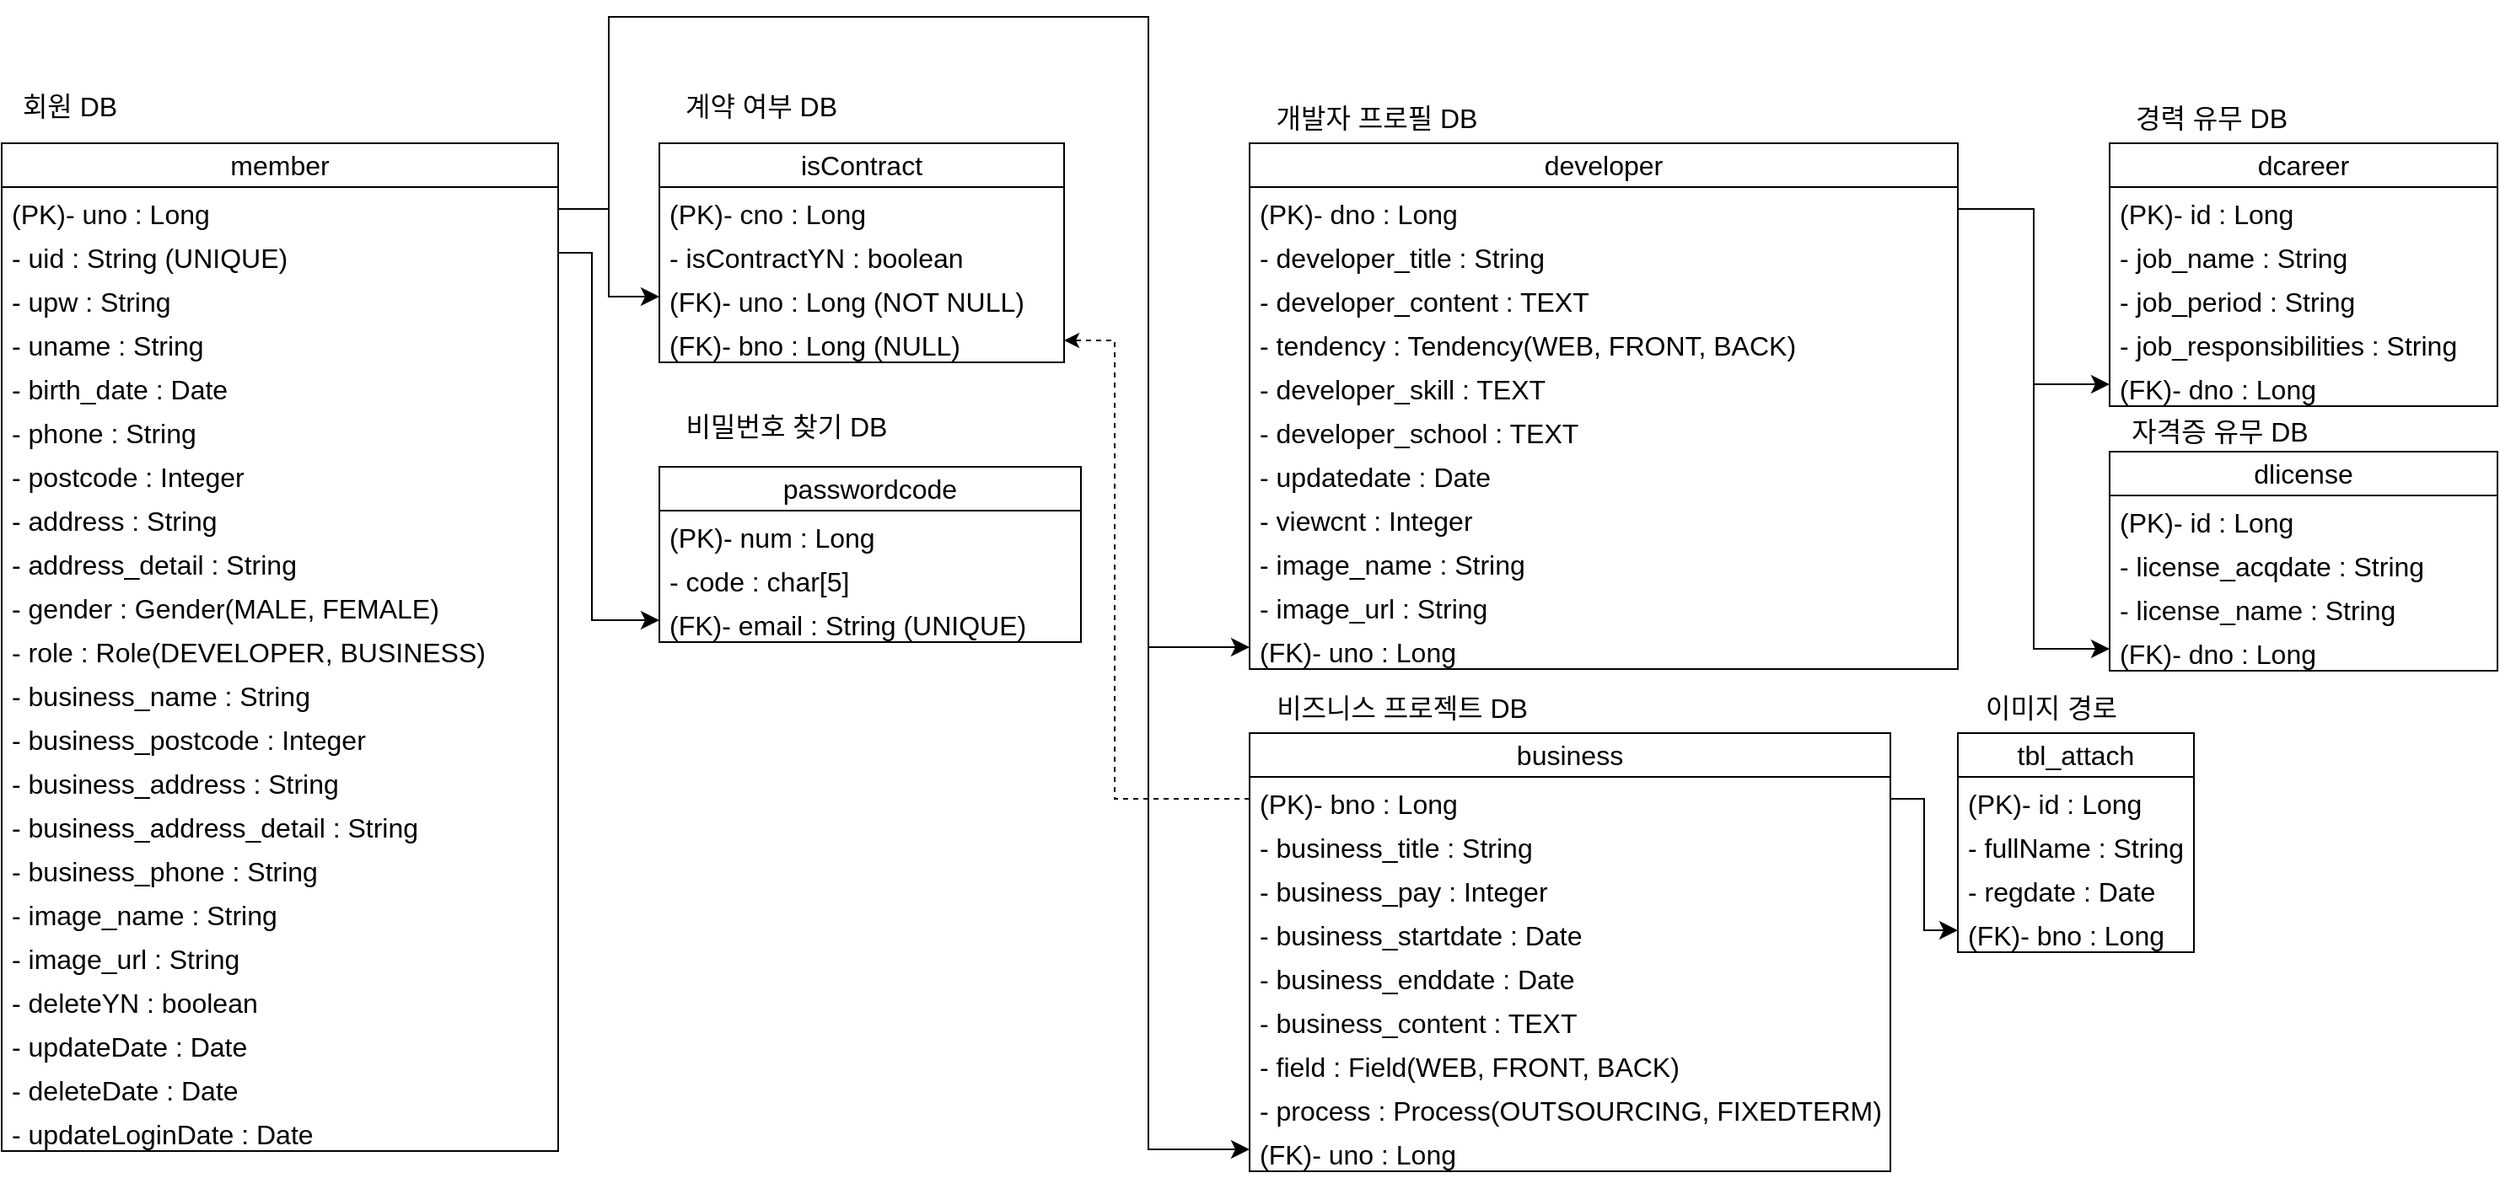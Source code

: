 <mxfile version="23.0.2" type="github">
  <diagram id="C5RBs43oDa-KdzZeNtuy" name="Page-1">
    <mxGraphModel dx="1687" dy="967" grid="1" gridSize="10" guides="1" tooltips="1" connect="1" arrows="1" fold="1" page="1" pageScale="1" pageWidth="827" pageHeight="1169" math="0" shadow="0">
      <root>
        <mxCell id="WIyWlLk6GJQsqaUBKTNV-0" />
        <mxCell id="WIyWlLk6GJQsqaUBKTNV-1" parent="WIyWlLk6GJQsqaUBKTNV-0" />
        <mxCell id="8T4NrdZd4m9MV7Kav79E-39" value="member" style="swimlane;fontStyle=0;childLayout=stackLayout;horizontal=1;startSize=26;fillColor=none;horizontalStack=0;resizeParent=1;resizeParentMax=0;resizeLast=0;collapsible=1;marginBottom=0;whiteSpace=wrap;html=1;fontSize=16;" vertex="1" parent="WIyWlLk6GJQsqaUBKTNV-1">
          <mxGeometry x="40" y="455" width="330" height="598" as="geometry" />
        </mxCell>
        <mxCell id="8T4NrdZd4m9MV7Kav79E-40" value="(PK)- uno : Long" style="text;strokeColor=none;fillColor=none;align=left;verticalAlign=top;spacingLeft=4;spacingRight=4;overflow=hidden;rotatable=0;points=[[0,0.5],[1,0.5]];portConstraint=eastwest;whiteSpace=wrap;html=1;fontSize=16;" vertex="1" parent="8T4NrdZd4m9MV7Kav79E-39">
          <mxGeometry y="26" width="330" height="26" as="geometry" />
        </mxCell>
        <mxCell id="8T4NrdZd4m9MV7Kav79E-41" value="- uid : String (UNIQUE)" style="text;strokeColor=none;fillColor=none;align=left;verticalAlign=top;spacingLeft=4;spacingRight=4;overflow=hidden;rotatable=0;points=[[0,0.5],[1,0.5]];portConstraint=eastwest;whiteSpace=wrap;html=1;fontSize=16;" vertex="1" parent="8T4NrdZd4m9MV7Kav79E-39">
          <mxGeometry y="52" width="330" height="26" as="geometry" />
        </mxCell>
        <mxCell id="8T4NrdZd4m9MV7Kav79E-42" value="- upw : String" style="text;strokeColor=none;fillColor=none;align=left;verticalAlign=top;spacingLeft=4;spacingRight=4;overflow=hidden;rotatable=0;points=[[0,0.5],[1,0.5]];portConstraint=eastwest;whiteSpace=wrap;html=1;fontSize=16;" vertex="1" parent="8T4NrdZd4m9MV7Kav79E-39">
          <mxGeometry y="78" width="330" height="26" as="geometry" />
        </mxCell>
        <mxCell id="8T4NrdZd4m9MV7Kav79E-47" value="- uname : String" style="text;strokeColor=none;fillColor=none;align=left;verticalAlign=top;spacingLeft=4;spacingRight=4;overflow=hidden;rotatable=0;points=[[0,0.5],[1,0.5]];portConstraint=eastwest;whiteSpace=wrap;html=1;fontSize=16;" vertex="1" parent="8T4NrdZd4m9MV7Kav79E-39">
          <mxGeometry y="104" width="330" height="26" as="geometry" />
        </mxCell>
        <mxCell id="8T4NrdZd4m9MV7Kav79E-48" value="- birth_date : Date" style="text;strokeColor=none;fillColor=none;align=left;verticalAlign=top;spacingLeft=4;spacingRight=4;overflow=hidden;rotatable=0;points=[[0,0.5],[1,0.5]];portConstraint=eastwest;whiteSpace=wrap;html=1;fontSize=16;" vertex="1" parent="8T4NrdZd4m9MV7Kav79E-39">
          <mxGeometry y="130" width="330" height="26" as="geometry" />
        </mxCell>
        <mxCell id="8T4NrdZd4m9MV7Kav79E-49" value="- phone : String" style="text;strokeColor=none;fillColor=none;align=left;verticalAlign=top;spacingLeft=4;spacingRight=4;overflow=hidden;rotatable=0;points=[[0,0.5],[1,0.5]];portConstraint=eastwest;whiteSpace=wrap;html=1;fontSize=16;" vertex="1" parent="8T4NrdZd4m9MV7Kav79E-39">
          <mxGeometry y="156" width="330" height="26" as="geometry" />
        </mxCell>
        <mxCell id="8T4NrdZd4m9MV7Kav79E-50" value="- postcode : Integer" style="text;strokeColor=none;fillColor=none;align=left;verticalAlign=top;spacingLeft=4;spacingRight=4;overflow=hidden;rotatable=0;points=[[0,0.5],[1,0.5]];portConstraint=eastwest;whiteSpace=wrap;html=1;fontSize=16;" vertex="1" parent="8T4NrdZd4m9MV7Kav79E-39">
          <mxGeometry y="182" width="330" height="26" as="geometry" />
        </mxCell>
        <mxCell id="8T4NrdZd4m9MV7Kav79E-51" value="- address : String" style="text;strokeColor=none;fillColor=none;align=left;verticalAlign=top;spacingLeft=4;spacingRight=4;overflow=hidden;rotatable=0;points=[[0,0.5],[1,0.5]];portConstraint=eastwest;whiteSpace=wrap;html=1;fontSize=16;" vertex="1" parent="8T4NrdZd4m9MV7Kav79E-39">
          <mxGeometry y="208" width="330" height="26" as="geometry" />
        </mxCell>
        <mxCell id="8T4NrdZd4m9MV7Kav79E-52" value="- address_detail : String" style="text;strokeColor=none;fillColor=none;align=left;verticalAlign=top;spacingLeft=4;spacingRight=4;overflow=hidden;rotatable=0;points=[[0,0.5],[1,0.5]];portConstraint=eastwest;whiteSpace=wrap;html=1;fontSize=16;" vertex="1" parent="8T4NrdZd4m9MV7Kav79E-39">
          <mxGeometry y="234" width="330" height="26" as="geometry" />
        </mxCell>
        <mxCell id="8T4NrdZd4m9MV7Kav79E-53" value="- gender : Gender(MALE, FEMALE)" style="text;strokeColor=none;fillColor=none;align=left;verticalAlign=top;spacingLeft=4;spacingRight=4;overflow=hidden;rotatable=0;points=[[0,0.5],[1,0.5]];portConstraint=eastwest;whiteSpace=wrap;html=1;fontSize=16;" vertex="1" parent="8T4NrdZd4m9MV7Kav79E-39">
          <mxGeometry y="260" width="330" height="26" as="geometry" />
        </mxCell>
        <mxCell id="8T4NrdZd4m9MV7Kav79E-54" value="- role : Role(DEVELOPER, BUSINESS)" style="text;strokeColor=none;fillColor=none;align=left;verticalAlign=top;spacingLeft=4;spacingRight=4;overflow=hidden;rotatable=0;points=[[0,0.5],[1,0.5]];portConstraint=eastwest;whiteSpace=wrap;html=1;fontSize=16;" vertex="1" parent="8T4NrdZd4m9MV7Kav79E-39">
          <mxGeometry y="286" width="330" height="26" as="geometry" />
        </mxCell>
        <mxCell id="8T4NrdZd4m9MV7Kav79E-55" value="- business_name : String" style="text;strokeColor=none;fillColor=none;align=left;verticalAlign=top;spacingLeft=4;spacingRight=4;overflow=hidden;rotatable=0;points=[[0,0.5],[1,0.5]];portConstraint=eastwest;whiteSpace=wrap;html=1;fontSize=16;" vertex="1" parent="8T4NrdZd4m9MV7Kav79E-39">
          <mxGeometry y="312" width="330" height="26" as="geometry" />
        </mxCell>
        <mxCell id="8T4NrdZd4m9MV7Kav79E-56" value="- business_postcode : Integer" style="text;strokeColor=none;fillColor=none;align=left;verticalAlign=top;spacingLeft=4;spacingRight=4;overflow=hidden;rotatable=0;points=[[0,0.5],[1,0.5]];portConstraint=eastwest;whiteSpace=wrap;html=1;fontSize=16;" vertex="1" parent="8T4NrdZd4m9MV7Kav79E-39">
          <mxGeometry y="338" width="330" height="26" as="geometry" />
        </mxCell>
        <mxCell id="8T4NrdZd4m9MV7Kav79E-57" value="- business_address : String" style="text;strokeColor=none;fillColor=none;align=left;verticalAlign=top;spacingLeft=4;spacingRight=4;overflow=hidden;rotatable=0;points=[[0,0.5],[1,0.5]];portConstraint=eastwest;whiteSpace=wrap;html=1;fontSize=16;" vertex="1" parent="8T4NrdZd4m9MV7Kav79E-39">
          <mxGeometry y="364" width="330" height="26" as="geometry" />
        </mxCell>
        <mxCell id="8T4NrdZd4m9MV7Kav79E-58" value="- business_address_detail : String" style="text;strokeColor=none;fillColor=none;align=left;verticalAlign=top;spacingLeft=4;spacingRight=4;overflow=hidden;rotatable=0;points=[[0,0.5],[1,0.5]];portConstraint=eastwest;whiteSpace=wrap;html=1;fontSize=16;" vertex="1" parent="8T4NrdZd4m9MV7Kav79E-39">
          <mxGeometry y="390" width="330" height="26" as="geometry" />
        </mxCell>
        <mxCell id="8T4NrdZd4m9MV7Kav79E-59" value="- business_phone : String" style="text;strokeColor=none;fillColor=none;align=left;verticalAlign=top;spacingLeft=4;spacingRight=4;overflow=hidden;rotatable=0;points=[[0,0.5],[1,0.5]];portConstraint=eastwest;whiteSpace=wrap;html=1;fontSize=16;" vertex="1" parent="8T4NrdZd4m9MV7Kav79E-39">
          <mxGeometry y="416" width="330" height="26" as="geometry" />
        </mxCell>
        <mxCell id="8T4NrdZd4m9MV7Kav79E-60" value="- image_name : String" style="text;strokeColor=none;fillColor=none;align=left;verticalAlign=top;spacingLeft=4;spacingRight=4;overflow=hidden;rotatable=0;points=[[0,0.5],[1,0.5]];portConstraint=eastwest;whiteSpace=wrap;html=1;fontSize=16;" vertex="1" parent="8T4NrdZd4m9MV7Kav79E-39">
          <mxGeometry y="442" width="330" height="26" as="geometry" />
        </mxCell>
        <mxCell id="8T4NrdZd4m9MV7Kav79E-61" value="- image_url : String" style="text;strokeColor=none;fillColor=none;align=left;verticalAlign=top;spacingLeft=4;spacingRight=4;overflow=hidden;rotatable=0;points=[[0,0.5],[1,0.5]];portConstraint=eastwest;whiteSpace=wrap;html=1;fontSize=16;" vertex="1" parent="8T4NrdZd4m9MV7Kav79E-39">
          <mxGeometry y="468" width="330" height="26" as="geometry" />
        </mxCell>
        <mxCell id="8T4NrdZd4m9MV7Kav79E-62" value="- deleteYN : boolean" style="text;strokeColor=none;fillColor=none;align=left;verticalAlign=top;spacingLeft=4;spacingRight=4;overflow=hidden;rotatable=0;points=[[0,0.5],[1,0.5]];portConstraint=eastwest;whiteSpace=wrap;html=1;fontSize=16;" vertex="1" parent="8T4NrdZd4m9MV7Kav79E-39">
          <mxGeometry y="494" width="330" height="26" as="geometry" />
        </mxCell>
        <mxCell id="8T4NrdZd4m9MV7Kav79E-63" value="- updateDate : Date" style="text;strokeColor=none;fillColor=none;align=left;verticalAlign=top;spacingLeft=4;spacingRight=4;overflow=hidden;rotatable=0;points=[[0,0.5],[1,0.5]];portConstraint=eastwest;whiteSpace=wrap;html=1;fontSize=16;" vertex="1" parent="8T4NrdZd4m9MV7Kav79E-39">
          <mxGeometry y="520" width="330" height="26" as="geometry" />
        </mxCell>
        <mxCell id="8T4NrdZd4m9MV7Kav79E-64" value="- deleteDate : Date" style="text;strokeColor=none;fillColor=none;align=left;verticalAlign=top;spacingLeft=4;spacingRight=4;overflow=hidden;rotatable=0;points=[[0,0.5],[1,0.5]];portConstraint=eastwest;whiteSpace=wrap;html=1;fontSize=16;" vertex="1" parent="8T4NrdZd4m9MV7Kav79E-39">
          <mxGeometry y="546" width="330" height="26" as="geometry" />
        </mxCell>
        <mxCell id="8T4NrdZd4m9MV7Kav79E-65" value="- updateLoginDate : Date" style="text;strokeColor=none;fillColor=none;align=left;verticalAlign=top;spacingLeft=4;spacingRight=4;overflow=hidden;rotatable=0;points=[[0,0.5],[1,0.5]];portConstraint=eastwest;whiteSpace=wrap;html=1;fontSize=16;" vertex="1" parent="8T4NrdZd4m9MV7Kav79E-39">
          <mxGeometry y="572" width="330" height="26" as="geometry" />
        </mxCell>
        <mxCell id="8T4NrdZd4m9MV7Kav79E-67" value="isContract" style="swimlane;fontStyle=0;childLayout=stackLayout;horizontal=1;startSize=26;fillColor=none;horizontalStack=0;resizeParent=1;resizeParentMax=0;resizeLast=0;collapsible=1;marginBottom=0;whiteSpace=wrap;html=1;fontSize=16;" vertex="1" parent="WIyWlLk6GJQsqaUBKTNV-1">
          <mxGeometry x="430" y="455" width="240" height="130" as="geometry" />
        </mxCell>
        <mxCell id="8T4NrdZd4m9MV7Kav79E-68" value="(PK)- cno : Long" style="text;strokeColor=none;fillColor=none;align=left;verticalAlign=top;spacingLeft=4;spacingRight=4;overflow=hidden;rotatable=0;points=[[0,0.5],[1,0.5]];portConstraint=eastwest;whiteSpace=wrap;html=1;fontSize=16;" vertex="1" parent="8T4NrdZd4m9MV7Kav79E-67">
          <mxGeometry y="26" width="240" height="26" as="geometry" />
        </mxCell>
        <mxCell id="8T4NrdZd4m9MV7Kav79E-69" value="- isContractYN : boolean" style="text;strokeColor=none;fillColor=none;align=left;verticalAlign=top;spacingLeft=4;spacingRight=4;overflow=hidden;rotatable=0;points=[[0,0.5],[1,0.5]];portConstraint=eastwest;whiteSpace=wrap;html=1;fontSize=16;" vertex="1" parent="8T4NrdZd4m9MV7Kav79E-67">
          <mxGeometry y="52" width="240" height="26" as="geometry" />
        </mxCell>
        <mxCell id="8T4NrdZd4m9MV7Kav79E-70" value="(FK)- uno : Long (NOT NULL)" style="text;strokeColor=none;fillColor=none;align=left;verticalAlign=top;spacingLeft=4;spacingRight=4;overflow=hidden;rotatable=0;points=[[0,0.5],[1,0.5]];portConstraint=eastwest;whiteSpace=wrap;html=1;fontSize=16;" vertex="1" parent="8T4NrdZd4m9MV7Kav79E-67">
          <mxGeometry y="78" width="240" height="26" as="geometry" />
        </mxCell>
        <mxCell id="8T4NrdZd4m9MV7Kav79E-71" value="(FK)- bno : Long (NULL)" style="text;strokeColor=none;fillColor=none;align=left;verticalAlign=top;spacingLeft=4;spacingRight=4;overflow=hidden;rotatable=0;points=[[0,0.5],[1,0.5]];portConstraint=eastwest;whiteSpace=wrap;html=1;fontSize=16;" vertex="1" parent="8T4NrdZd4m9MV7Kav79E-67">
          <mxGeometry y="104" width="240" height="26" as="geometry" />
        </mxCell>
        <mxCell id="8T4NrdZd4m9MV7Kav79E-72" value="passwordcode" style="swimlane;fontStyle=0;childLayout=stackLayout;horizontal=1;startSize=26;fillColor=none;horizontalStack=0;resizeParent=1;resizeParentMax=0;resizeLast=0;collapsible=1;marginBottom=0;whiteSpace=wrap;html=1;fontSize=16;" vertex="1" parent="WIyWlLk6GJQsqaUBKTNV-1">
          <mxGeometry x="430" y="647" width="250" height="104" as="geometry" />
        </mxCell>
        <mxCell id="8T4NrdZd4m9MV7Kav79E-73" value="(PK)- num : Long" style="text;strokeColor=none;fillColor=none;align=left;verticalAlign=top;spacingLeft=4;spacingRight=4;overflow=hidden;rotatable=0;points=[[0,0.5],[1,0.5]];portConstraint=eastwest;whiteSpace=wrap;html=1;fontSize=16;" vertex="1" parent="8T4NrdZd4m9MV7Kav79E-72">
          <mxGeometry y="26" width="250" height="26" as="geometry" />
        </mxCell>
        <mxCell id="8T4NrdZd4m9MV7Kav79E-74" value="- code : char[5]" style="text;strokeColor=none;fillColor=none;align=left;verticalAlign=top;spacingLeft=4;spacingRight=4;overflow=hidden;rotatable=0;points=[[0,0.5],[1,0.5]];portConstraint=eastwest;whiteSpace=wrap;html=1;fontSize=16;" vertex="1" parent="8T4NrdZd4m9MV7Kav79E-72">
          <mxGeometry y="52" width="250" height="26" as="geometry" />
        </mxCell>
        <mxCell id="8T4NrdZd4m9MV7Kav79E-75" value="(FK)- email : String (UNIQUE)" style="text;strokeColor=none;fillColor=none;align=left;verticalAlign=top;spacingLeft=4;spacingRight=4;overflow=hidden;rotatable=0;points=[[0,0.5],[1,0.5]];portConstraint=eastwest;whiteSpace=wrap;html=1;fontSize=16;" vertex="1" parent="8T4NrdZd4m9MV7Kav79E-72">
          <mxGeometry y="78" width="250" height="26" as="geometry" />
        </mxCell>
        <mxCell id="8T4NrdZd4m9MV7Kav79E-76" value="비밀번호 찾기 DB" style="text;html=1;align=center;verticalAlign=middle;resizable=0;points=[];autosize=1;strokeColor=none;fillColor=none;fontSize=16;" vertex="1" parent="WIyWlLk6GJQsqaUBKTNV-1">
          <mxGeometry x="430" y="608" width="150" height="30" as="geometry" />
        </mxCell>
        <mxCell id="8T4NrdZd4m9MV7Kav79E-77" value="계약 여부 DB" style="text;html=1;align=center;verticalAlign=middle;resizable=0;points=[];autosize=1;strokeColor=none;fillColor=none;fontSize=16;" vertex="1" parent="WIyWlLk6GJQsqaUBKTNV-1">
          <mxGeometry x="430" y="418" width="120" height="30" as="geometry" />
        </mxCell>
        <mxCell id="8T4NrdZd4m9MV7Kav79E-78" value="회원 DB" style="text;html=1;align=center;verticalAlign=middle;resizable=0;points=[];autosize=1;strokeColor=none;fillColor=none;fontSize=16;" vertex="1" parent="WIyWlLk6GJQsqaUBKTNV-1">
          <mxGeometry x="40" y="418" width="80" height="30" as="geometry" />
        </mxCell>
        <mxCell id="8T4NrdZd4m9MV7Kav79E-79" value="developer" style="swimlane;fontStyle=0;childLayout=stackLayout;horizontal=1;startSize=26;fillColor=none;horizontalStack=0;resizeParent=1;resizeParentMax=0;resizeLast=0;collapsible=1;marginBottom=0;whiteSpace=wrap;html=1;fontSize=16;" vertex="1" parent="WIyWlLk6GJQsqaUBKTNV-1">
          <mxGeometry x="780" y="455" width="420" height="312" as="geometry" />
        </mxCell>
        <mxCell id="8T4NrdZd4m9MV7Kav79E-80" value="(PK)- dno : Long" style="text;strokeColor=none;fillColor=none;align=left;verticalAlign=top;spacingLeft=4;spacingRight=4;overflow=hidden;rotatable=0;points=[[0,0.5],[1,0.5]];portConstraint=eastwest;whiteSpace=wrap;html=1;fontSize=16;" vertex="1" parent="8T4NrdZd4m9MV7Kav79E-79">
          <mxGeometry y="26" width="420" height="26" as="geometry" />
        </mxCell>
        <mxCell id="8T4NrdZd4m9MV7Kav79E-81" value="- developer_title : String" style="text;strokeColor=none;fillColor=none;align=left;verticalAlign=top;spacingLeft=4;spacingRight=4;overflow=hidden;rotatable=0;points=[[0,0.5],[1,0.5]];portConstraint=eastwest;whiteSpace=wrap;html=1;fontSize=16;" vertex="1" parent="8T4NrdZd4m9MV7Kav79E-79">
          <mxGeometry y="52" width="420" height="26" as="geometry" />
        </mxCell>
        <mxCell id="8T4NrdZd4m9MV7Kav79E-82" value="- developer_content : TEXT" style="text;strokeColor=none;fillColor=none;align=left;verticalAlign=top;spacingLeft=4;spacingRight=4;overflow=hidden;rotatable=0;points=[[0,0.5],[1,0.5]];portConstraint=eastwest;whiteSpace=wrap;html=1;fontSize=16;" vertex="1" parent="8T4NrdZd4m9MV7Kav79E-79">
          <mxGeometry y="78" width="420" height="26" as="geometry" />
        </mxCell>
        <mxCell id="8T4NrdZd4m9MV7Kav79E-83" value="- tendency : Tendency(WEB, FRONT, BACK)" style="text;strokeColor=none;fillColor=none;align=left;verticalAlign=top;spacingLeft=4;spacingRight=4;overflow=hidden;rotatable=0;points=[[0,0.5],[1,0.5]];portConstraint=eastwest;whiteSpace=wrap;html=1;fontSize=16;" vertex="1" parent="8T4NrdZd4m9MV7Kav79E-79">
          <mxGeometry y="104" width="420" height="26" as="geometry" />
        </mxCell>
        <mxCell id="8T4NrdZd4m9MV7Kav79E-84" value="- developer_skill : TEXT" style="text;strokeColor=none;fillColor=none;align=left;verticalAlign=top;spacingLeft=4;spacingRight=4;overflow=hidden;rotatable=0;points=[[0,0.5],[1,0.5]];portConstraint=eastwest;whiteSpace=wrap;html=1;fontSize=16;" vertex="1" parent="8T4NrdZd4m9MV7Kav79E-79">
          <mxGeometry y="130" width="420" height="26" as="geometry" />
        </mxCell>
        <mxCell id="8T4NrdZd4m9MV7Kav79E-85" value="- developer_school : TEXT" style="text;strokeColor=none;fillColor=none;align=left;verticalAlign=top;spacingLeft=4;spacingRight=4;overflow=hidden;rotatable=0;points=[[0,0.5],[1,0.5]];portConstraint=eastwest;whiteSpace=wrap;html=1;fontSize=16;" vertex="1" parent="8T4NrdZd4m9MV7Kav79E-79">
          <mxGeometry y="156" width="420" height="26" as="geometry" />
        </mxCell>
        <mxCell id="8T4NrdZd4m9MV7Kav79E-86" value="- updatedate : Date" style="text;strokeColor=none;fillColor=none;align=left;verticalAlign=top;spacingLeft=4;spacingRight=4;overflow=hidden;rotatable=0;points=[[0,0.5],[1,0.5]];portConstraint=eastwest;whiteSpace=wrap;html=1;fontSize=16;" vertex="1" parent="8T4NrdZd4m9MV7Kav79E-79">
          <mxGeometry y="182" width="420" height="26" as="geometry" />
        </mxCell>
        <mxCell id="8T4NrdZd4m9MV7Kav79E-87" value="- viewcnt : Integer" style="text;strokeColor=none;fillColor=none;align=left;verticalAlign=top;spacingLeft=4;spacingRight=4;overflow=hidden;rotatable=0;points=[[0,0.5],[1,0.5]];portConstraint=eastwest;whiteSpace=wrap;html=1;fontSize=16;" vertex="1" parent="8T4NrdZd4m9MV7Kav79E-79">
          <mxGeometry y="208" width="420" height="26" as="geometry" />
        </mxCell>
        <mxCell id="8T4NrdZd4m9MV7Kav79E-88" value="- image_name : String" style="text;strokeColor=none;fillColor=none;align=left;verticalAlign=top;spacingLeft=4;spacingRight=4;overflow=hidden;rotatable=0;points=[[0,0.5],[1,0.5]];portConstraint=eastwest;whiteSpace=wrap;html=1;fontSize=16;" vertex="1" parent="8T4NrdZd4m9MV7Kav79E-79">
          <mxGeometry y="234" width="420" height="26" as="geometry" />
        </mxCell>
        <mxCell id="8T4NrdZd4m9MV7Kav79E-89" value="- image_url : String" style="text;strokeColor=none;fillColor=none;align=left;verticalAlign=top;spacingLeft=4;spacingRight=4;overflow=hidden;rotatable=0;points=[[0,0.5],[1,0.5]];portConstraint=eastwest;whiteSpace=wrap;html=1;fontSize=16;" vertex="1" parent="8T4NrdZd4m9MV7Kav79E-79">
          <mxGeometry y="260" width="420" height="26" as="geometry" />
        </mxCell>
        <mxCell id="8T4NrdZd4m9MV7Kav79E-90" value="(FK)- uno : Long" style="text;strokeColor=none;fillColor=none;align=left;verticalAlign=top;spacingLeft=4;spacingRight=4;overflow=hidden;rotatable=0;points=[[0,0.5],[1,0.5]];portConstraint=eastwest;whiteSpace=wrap;html=1;fontSize=16;" vertex="1" parent="8T4NrdZd4m9MV7Kav79E-79">
          <mxGeometry y="286" width="420" height="26" as="geometry" />
        </mxCell>
        <mxCell id="8T4NrdZd4m9MV7Kav79E-91" value="tbl_attach" style="swimlane;fontStyle=0;childLayout=stackLayout;horizontal=1;startSize=26;fillColor=none;horizontalStack=0;resizeParent=1;resizeParentMax=0;resizeLast=0;collapsible=1;marginBottom=0;whiteSpace=wrap;html=1;fontSize=16;" vertex="1" parent="WIyWlLk6GJQsqaUBKTNV-1">
          <mxGeometry x="1200" y="805" width="140" height="130" as="geometry" />
        </mxCell>
        <mxCell id="8T4NrdZd4m9MV7Kav79E-92" value="(PK)- id : Long" style="text;strokeColor=none;fillColor=none;align=left;verticalAlign=top;spacingLeft=4;spacingRight=4;overflow=hidden;rotatable=0;points=[[0,0.5],[1,0.5]];portConstraint=eastwest;whiteSpace=wrap;html=1;fontSize=16;" vertex="1" parent="8T4NrdZd4m9MV7Kav79E-91">
          <mxGeometry y="26" width="140" height="26" as="geometry" />
        </mxCell>
        <mxCell id="8T4NrdZd4m9MV7Kav79E-93" value="- fullName : String" style="text;strokeColor=none;fillColor=none;align=left;verticalAlign=top;spacingLeft=4;spacingRight=4;overflow=hidden;rotatable=0;points=[[0,0.5],[1,0.5]];portConstraint=eastwest;whiteSpace=wrap;html=1;fontSize=16;" vertex="1" parent="8T4NrdZd4m9MV7Kav79E-91">
          <mxGeometry y="52" width="140" height="26" as="geometry" />
        </mxCell>
        <mxCell id="8T4NrdZd4m9MV7Kav79E-94" value="- regdate : Date" style="text;strokeColor=none;fillColor=none;align=left;verticalAlign=top;spacingLeft=4;spacingRight=4;overflow=hidden;rotatable=0;points=[[0,0.5],[1,0.5]];portConstraint=eastwest;whiteSpace=wrap;html=1;fontSize=16;" vertex="1" parent="8T4NrdZd4m9MV7Kav79E-91">
          <mxGeometry y="78" width="140" height="26" as="geometry" />
        </mxCell>
        <mxCell id="8T4NrdZd4m9MV7Kav79E-124" value="(FK)- bno : Long" style="text;strokeColor=none;fillColor=none;align=left;verticalAlign=top;spacingLeft=4;spacingRight=4;overflow=hidden;rotatable=0;points=[[0,0.5],[1,0.5]];portConstraint=eastwest;whiteSpace=wrap;html=1;fontSize=16;" vertex="1" parent="8T4NrdZd4m9MV7Kav79E-91">
          <mxGeometry y="104" width="140" height="26" as="geometry" />
        </mxCell>
        <mxCell id="8T4NrdZd4m9MV7Kav79E-99" value="dcareer" style="swimlane;fontStyle=0;childLayout=stackLayout;horizontal=1;startSize=26;fillColor=none;horizontalStack=0;resizeParent=1;resizeParentMax=0;resizeLast=0;collapsible=1;marginBottom=0;whiteSpace=wrap;html=1;fontSize=16;" vertex="1" parent="WIyWlLk6GJQsqaUBKTNV-1">
          <mxGeometry x="1290" y="455" width="230" height="156" as="geometry" />
        </mxCell>
        <mxCell id="8T4NrdZd4m9MV7Kav79E-100" value="(PK)- id : Long" style="text;strokeColor=none;fillColor=none;align=left;verticalAlign=top;spacingLeft=4;spacingRight=4;overflow=hidden;rotatable=0;points=[[0,0.5],[1,0.5]];portConstraint=eastwest;whiteSpace=wrap;html=1;fontSize=16;" vertex="1" parent="8T4NrdZd4m9MV7Kav79E-99">
          <mxGeometry y="26" width="230" height="26" as="geometry" />
        </mxCell>
        <mxCell id="8T4NrdZd4m9MV7Kav79E-101" value="- job_name : String" style="text;strokeColor=none;fillColor=none;align=left;verticalAlign=top;spacingLeft=4;spacingRight=4;overflow=hidden;rotatable=0;points=[[0,0.5],[1,0.5]];portConstraint=eastwest;whiteSpace=wrap;html=1;fontSize=16;" vertex="1" parent="8T4NrdZd4m9MV7Kav79E-99">
          <mxGeometry y="52" width="230" height="26" as="geometry" />
        </mxCell>
        <mxCell id="8T4NrdZd4m9MV7Kav79E-102" value="- job_period : String" style="text;strokeColor=none;fillColor=none;align=left;verticalAlign=top;spacingLeft=4;spacingRight=4;overflow=hidden;rotatable=0;points=[[0,0.5],[1,0.5]];portConstraint=eastwest;whiteSpace=wrap;html=1;fontSize=16;" vertex="1" parent="8T4NrdZd4m9MV7Kav79E-99">
          <mxGeometry y="78" width="230" height="26" as="geometry" />
        </mxCell>
        <mxCell id="8T4NrdZd4m9MV7Kav79E-111" value="- job_responsibilities : String" style="text;strokeColor=none;fillColor=none;align=left;verticalAlign=top;spacingLeft=4;spacingRight=4;overflow=hidden;rotatable=0;points=[[0,0.5],[1,0.5]];portConstraint=eastwest;whiteSpace=wrap;html=1;fontSize=16;" vertex="1" parent="8T4NrdZd4m9MV7Kav79E-99">
          <mxGeometry y="104" width="230" height="26" as="geometry" />
        </mxCell>
        <mxCell id="8T4NrdZd4m9MV7Kav79E-112" value="(FK)- dno : Long" style="text;strokeColor=none;fillColor=none;align=left;verticalAlign=top;spacingLeft=4;spacingRight=4;overflow=hidden;rotatable=0;points=[[0,0.5],[1,0.5]];portConstraint=eastwest;whiteSpace=wrap;html=1;fontSize=16;" vertex="1" parent="8T4NrdZd4m9MV7Kav79E-99">
          <mxGeometry y="130" width="230" height="26" as="geometry" />
        </mxCell>
        <mxCell id="8T4NrdZd4m9MV7Kav79E-103" value="business" style="swimlane;fontStyle=0;childLayout=stackLayout;horizontal=1;startSize=26;fillColor=none;horizontalStack=0;resizeParent=1;resizeParentMax=0;resizeLast=0;collapsible=1;marginBottom=0;whiteSpace=wrap;html=1;fontSize=16;" vertex="1" parent="WIyWlLk6GJQsqaUBKTNV-1">
          <mxGeometry x="780" y="805" width="380" height="260" as="geometry" />
        </mxCell>
        <mxCell id="8T4NrdZd4m9MV7Kav79E-104" value="(PK)- bno : Long" style="text;strokeColor=none;fillColor=none;align=left;verticalAlign=top;spacingLeft=4;spacingRight=4;overflow=hidden;rotatable=0;points=[[0,0.5],[1,0.5]];portConstraint=eastwest;whiteSpace=wrap;html=1;fontSize=16;" vertex="1" parent="8T4NrdZd4m9MV7Kav79E-103">
          <mxGeometry y="26" width="380" height="26" as="geometry" />
        </mxCell>
        <mxCell id="8T4NrdZd4m9MV7Kav79E-105" value="- business_title : String" style="text;strokeColor=none;fillColor=none;align=left;verticalAlign=top;spacingLeft=4;spacingRight=4;overflow=hidden;rotatable=0;points=[[0,0.5],[1,0.5]];portConstraint=eastwest;whiteSpace=wrap;html=1;fontSize=16;" vertex="1" parent="8T4NrdZd4m9MV7Kav79E-103">
          <mxGeometry y="52" width="380" height="26" as="geometry" />
        </mxCell>
        <mxCell id="8T4NrdZd4m9MV7Kav79E-106" value="- business_pay : Integer" style="text;strokeColor=none;fillColor=none;align=left;verticalAlign=top;spacingLeft=4;spacingRight=4;overflow=hidden;rotatable=0;points=[[0,0.5],[1,0.5]];portConstraint=eastwest;whiteSpace=wrap;html=1;fontSize=16;" vertex="1" parent="8T4NrdZd4m9MV7Kav79E-103">
          <mxGeometry y="78" width="380" height="26" as="geometry" />
        </mxCell>
        <mxCell id="8T4NrdZd4m9MV7Kav79E-117" value="- business_startdate : Date" style="text;strokeColor=none;fillColor=none;align=left;verticalAlign=top;spacingLeft=4;spacingRight=4;overflow=hidden;rotatable=0;points=[[0,0.5],[1,0.5]];portConstraint=eastwest;whiteSpace=wrap;html=1;fontSize=16;" vertex="1" parent="8T4NrdZd4m9MV7Kav79E-103">
          <mxGeometry y="104" width="380" height="26" as="geometry" />
        </mxCell>
        <mxCell id="8T4NrdZd4m9MV7Kav79E-118" value="- business_enddate : Date" style="text;strokeColor=none;fillColor=none;align=left;verticalAlign=top;spacingLeft=4;spacingRight=4;overflow=hidden;rotatable=0;points=[[0,0.5],[1,0.5]];portConstraint=eastwest;whiteSpace=wrap;html=1;fontSize=16;" vertex="1" parent="8T4NrdZd4m9MV7Kav79E-103">
          <mxGeometry y="130" width="380" height="26" as="geometry" />
        </mxCell>
        <mxCell id="8T4NrdZd4m9MV7Kav79E-119" value="- business_content : TEXT" style="text;strokeColor=none;fillColor=none;align=left;verticalAlign=top;spacingLeft=4;spacingRight=4;overflow=hidden;rotatable=0;points=[[0,0.5],[1,0.5]];portConstraint=eastwest;whiteSpace=wrap;html=1;fontSize=16;" vertex="1" parent="8T4NrdZd4m9MV7Kav79E-103">
          <mxGeometry y="156" width="380" height="26" as="geometry" />
        </mxCell>
        <mxCell id="8T4NrdZd4m9MV7Kav79E-120" value="- field : Field(WEB, FRONT, BACK)" style="text;strokeColor=none;fillColor=none;align=left;verticalAlign=top;spacingLeft=4;spacingRight=4;overflow=hidden;rotatable=0;points=[[0,0.5],[1,0.5]];portConstraint=eastwest;whiteSpace=wrap;html=1;fontSize=16;" vertex="1" parent="8T4NrdZd4m9MV7Kav79E-103">
          <mxGeometry y="182" width="380" height="26" as="geometry" />
        </mxCell>
        <mxCell id="8T4NrdZd4m9MV7Kav79E-121" value="- process : Process(OUTSOURCING, FIXEDTERM)" style="text;strokeColor=none;fillColor=none;align=left;verticalAlign=top;spacingLeft=4;spacingRight=4;overflow=hidden;rotatable=0;points=[[0,0.5],[1,0.5]];portConstraint=eastwest;whiteSpace=wrap;html=1;fontSize=16;" vertex="1" parent="8T4NrdZd4m9MV7Kav79E-103">
          <mxGeometry y="208" width="380" height="26" as="geometry" />
        </mxCell>
        <mxCell id="8T4NrdZd4m9MV7Kav79E-122" value="(FK)- uno : Long" style="text;strokeColor=none;fillColor=none;align=left;verticalAlign=top;spacingLeft=4;spacingRight=4;overflow=hidden;rotatable=0;points=[[0,0.5],[1,0.5]];portConstraint=eastwest;whiteSpace=wrap;html=1;fontSize=16;" vertex="1" parent="8T4NrdZd4m9MV7Kav79E-103">
          <mxGeometry y="234" width="380" height="26" as="geometry" />
        </mxCell>
        <mxCell id="8T4NrdZd4m9MV7Kav79E-107" value="dlicense" style="swimlane;fontStyle=0;childLayout=stackLayout;horizontal=1;startSize=26;fillColor=none;horizontalStack=0;resizeParent=1;resizeParentMax=0;resizeLast=0;collapsible=1;marginBottom=0;whiteSpace=wrap;html=1;fontSize=16;" vertex="1" parent="WIyWlLk6GJQsqaUBKTNV-1">
          <mxGeometry x="1290" y="638" width="230" height="130" as="geometry" />
        </mxCell>
        <mxCell id="8T4NrdZd4m9MV7Kav79E-108" value="(PK)- id : Long" style="text;strokeColor=none;fillColor=none;align=left;verticalAlign=top;spacingLeft=4;spacingRight=4;overflow=hidden;rotatable=0;points=[[0,0.5],[1,0.5]];portConstraint=eastwest;whiteSpace=wrap;html=1;fontSize=16;" vertex="1" parent="8T4NrdZd4m9MV7Kav79E-107">
          <mxGeometry y="26" width="230" height="26" as="geometry" />
        </mxCell>
        <mxCell id="8T4NrdZd4m9MV7Kav79E-109" value="- license_acqdate : String" style="text;strokeColor=none;fillColor=none;align=left;verticalAlign=top;spacingLeft=4;spacingRight=4;overflow=hidden;rotatable=0;points=[[0,0.5],[1,0.5]];portConstraint=eastwest;whiteSpace=wrap;html=1;fontSize=16;" vertex="1" parent="8T4NrdZd4m9MV7Kav79E-107">
          <mxGeometry y="52" width="230" height="26" as="geometry" />
        </mxCell>
        <mxCell id="8T4NrdZd4m9MV7Kav79E-110" value="- license_name : String" style="text;strokeColor=none;fillColor=none;align=left;verticalAlign=top;spacingLeft=4;spacingRight=4;overflow=hidden;rotatable=0;points=[[0,0.5],[1,0.5]];portConstraint=eastwest;whiteSpace=wrap;html=1;fontSize=16;" vertex="1" parent="8T4NrdZd4m9MV7Kav79E-107">
          <mxGeometry y="78" width="230" height="26" as="geometry" />
        </mxCell>
        <mxCell id="8T4NrdZd4m9MV7Kav79E-113" value="(FK)- dno : Long" style="text;strokeColor=none;fillColor=none;align=left;verticalAlign=top;spacingLeft=4;spacingRight=4;overflow=hidden;rotatable=0;points=[[0,0.5],[1,0.5]];portConstraint=eastwest;whiteSpace=wrap;html=1;fontSize=16;" vertex="1" parent="8T4NrdZd4m9MV7Kav79E-107">
          <mxGeometry y="104" width="230" height="26" as="geometry" />
        </mxCell>
        <mxCell id="8T4NrdZd4m9MV7Kav79E-114" value="자격증 유무 DB" style="text;html=1;align=center;verticalAlign=middle;resizable=0;points=[];autosize=1;strokeColor=none;fillColor=none;fontSize=16;" vertex="1" parent="WIyWlLk6GJQsqaUBKTNV-1">
          <mxGeometry x="1290" y="611" width="130" height="30" as="geometry" />
        </mxCell>
        <mxCell id="8T4NrdZd4m9MV7Kav79E-115" value="경력 유무 DB" style="text;html=1;align=center;verticalAlign=middle;resizable=0;points=[];autosize=1;strokeColor=none;fillColor=none;fontSize=16;" vertex="1" parent="WIyWlLk6GJQsqaUBKTNV-1">
          <mxGeometry x="1290" y="425" width="120" height="30" as="geometry" />
        </mxCell>
        <mxCell id="8T4NrdZd4m9MV7Kav79E-116" value="개발자 프로필 DB" style="text;html=1;align=center;verticalAlign=middle;resizable=0;points=[];autosize=1;strokeColor=none;fillColor=none;fontSize=16;" vertex="1" parent="WIyWlLk6GJQsqaUBKTNV-1">
          <mxGeometry x="780" y="425" width="150" height="30" as="geometry" />
        </mxCell>
        <mxCell id="8T4NrdZd4m9MV7Kav79E-123" value="비즈니스 프로젝트 DB" style="text;html=1;align=center;verticalAlign=middle;resizable=0;points=[];autosize=1;strokeColor=none;fillColor=none;fontSize=16;" vertex="1" parent="WIyWlLk6GJQsqaUBKTNV-1">
          <mxGeometry x="780" y="775" width="180" height="30" as="geometry" />
        </mxCell>
        <mxCell id="8T4NrdZd4m9MV7Kav79E-125" style="edgeStyle=orthogonalEdgeStyle;rounded=0;orthogonalLoop=1;jettySize=auto;html=1;fontSize=12;startSize=8;endSize=8;" edge="1" parent="WIyWlLk6GJQsqaUBKTNV-1" source="8T4NrdZd4m9MV7Kav79E-40" target="8T4NrdZd4m9MV7Kav79E-70">
          <mxGeometry relative="1" as="geometry" />
        </mxCell>
        <mxCell id="8T4NrdZd4m9MV7Kav79E-126" style="edgeStyle=orthogonalEdgeStyle;rounded=0;orthogonalLoop=1;jettySize=auto;html=1;fontSize=12;startSize=8;endSize=8;" edge="1" parent="WIyWlLk6GJQsqaUBKTNV-1" source="8T4NrdZd4m9MV7Kav79E-41" target="8T4NrdZd4m9MV7Kav79E-75">
          <mxGeometry relative="1" as="geometry">
            <Array as="points">
              <mxPoint x="390" y="520" />
              <mxPoint x="390" y="738" />
            </Array>
          </mxGeometry>
        </mxCell>
        <mxCell id="8T4NrdZd4m9MV7Kav79E-128" style="edgeStyle=orthogonalEdgeStyle;rounded=0;orthogonalLoop=1;jettySize=auto;html=1;fontSize=12;startSize=8;endSize=8;" edge="1" parent="WIyWlLk6GJQsqaUBKTNV-1" source="8T4NrdZd4m9MV7Kav79E-40" target="8T4NrdZd4m9MV7Kav79E-90">
          <mxGeometry relative="1" as="geometry">
            <Array as="points">
              <mxPoint x="400" y="494" />
              <mxPoint x="400" y="380" />
              <mxPoint x="720" y="380" />
              <mxPoint x="720" y="754" />
            </Array>
          </mxGeometry>
        </mxCell>
        <mxCell id="8T4NrdZd4m9MV7Kav79E-129" style="edgeStyle=orthogonalEdgeStyle;rounded=0;orthogonalLoop=1;jettySize=auto;html=1;fontSize=12;startSize=8;endSize=8;" edge="1" parent="WIyWlLk6GJQsqaUBKTNV-1" source="8T4NrdZd4m9MV7Kav79E-40" target="8T4NrdZd4m9MV7Kav79E-122">
          <mxGeometry relative="1" as="geometry">
            <Array as="points">
              <mxPoint x="400" y="494" />
              <mxPoint x="400" y="380" />
              <mxPoint x="720" y="380" />
              <mxPoint x="720" y="1052" />
            </Array>
          </mxGeometry>
        </mxCell>
        <mxCell id="8T4NrdZd4m9MV7Kav79E-130" style="edgeStyle=orthogonalEdgeStyle;rounded=0;orthogonalLoop=1;jettySize=auto;html=1;fontSize=12;strokeWidth=1;dashed=1;" edge="1" parent="WIyWlLk6GJQsqaUBKTNV-1" source="8T4NrdZd4m9MV7Kav79E-104" target="8T4NrdZd4m9MV7Kav79E-71">
          <mxGeometry relative="1" as="geometry">
            <Array as="points">
              <mxPoint x="700" y="844" />
              <mxPoint x="700" y="572" />
            </Array>
          </mxGeometry>
        </mxCell>
        <mxCell id="8T4NrdZd4m9MV7Kav79E-131" style="edgeStyle=orthogonalEdgeStyle;rounded=0;orthogonalLoop=1;jettySize=auto;html=1;fontSize=12;startSize=8;endSize=8;" edge="1" parent="WIyWlLk6GJQsqaUBKTNV-1" source="8T4NrdZd4m9MV7Kav79E-104" target="8T4NrdZd4m9MV7Kav79E-124">
          <mxGeometry relative="1" as="geometry" />
        </mxCell>
        <mxCell id="8T4NrdZd4m9MV7Kav79E-132" style="edgeStyle=orthogonalEdgeStyle;rounded=0;orthogonalLoop=1;jettySize=auto;html=1;fontSize=12;startSize=8;endSize=8;" edge="1" parent="WIyWlLk6GJQsqaUBKTNV-1" source="8T4NrdZd4m9MV7Kav79E-80" target="8T4NrdZd4m9MV7Kav79E-112">
          <mxGeometry relative="1" as="geometry" />
        </mxCell>
        <mxCell id="8T4NrdZd4m9MV7Kav79E-133" style="edgeStyle=orthogonalEdgeStyle;rounded=0;orthogonalLoop=1;jettySize=auto;html=1;fontSize=12;startSize=8;endSize=8;" edge="1" parent="WIyWlLk6GJQsqaUBKTNV-1" source="8T4NrdZd4m9MV7Kav79E-80" target="8T4NrdZd4m9MV7Kav79E-113">
          <mxGeometry relative="1" as="geometry" />
        </mxCell>
        <mxCell id="8T4NrdZd4m9MV7Kav79E-134" value="이미지 경로" style="text;html=1;align=center;verticalAlign=middle;resizable=0;points=[];autosize=1;strokeColor=none;fillColor=none;fontSize=16;" vertex="1" parent="WIyWlLk6GJQsqaUBKTNV-1">
          <mxGeometry x="1200" y="775" width="110" height="30" as="geometry" />
        </mxCell>
      </root>
    </mxGraphModel>
  </diagram>
</mxfile>
